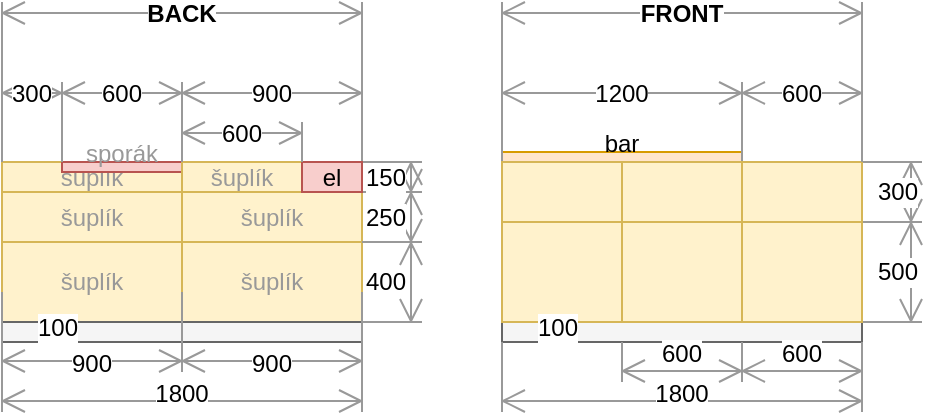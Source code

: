 <mxfile version="20.3.0" type="device" pages="2"><diagram id="vtQquzI4iVmjjQQ1tL-T" name="Page-1"><mxGraphModel dx="323" dy="188" grid="1" gridSize="10" guides="1" tooltips="1" connect="1" arrows="1" fold="1" page="1" pageScale="1" pageWidth="1600" pageHeight="900" math="0" shadow="0"><root><mxCell id="0"/><mxCell id="1" parent="0"/><mxCell id="2urZ8mg2sL26XIAETGLD-2" value="" style="rounded=0;whiteSpace=wrap;html=1;strokeColor=#666666;fillColor=#f5f5f5;fontColor=#333333;" parent="1" vertex="1"><mxGeometry x="390" y="160" width="180" height="90" as="geometry"/></mxCell><mxCell id="2urZ8mg2sL26XIAETGLD-14" value="šuplík" style="rounded=0;whiteSpace=wrap;html=1;fillColor=#fff2cc;strokeColor=#d6b656;fontColor=#999999;" parent="1" vertex="1"><mxGeometry x="390" y="160" width="90" height="15" as="geometry"/></mxCell><mxCell id="2urZ8mg2sL26XIAETGLD-17" value="šuplík" style="rounded=0;whiteSpace=wrap;html=1;fillColor=#fff2cc;strokeColor=#d6b656;fontColor=#999999;" parent="1" vertex="1"><mxGeometry x="480" y="200" width="90" height="40" as="geometry"/></mxCell><mxCell id="2urZ8mg2sL26XIAETGLD-9" value="šuplík" style="rounded=0;whiteSpace=wrap;html=1;fillColor=#fff2cc;strokeColor=#d6b656;fontColor=#999999;" parent="1" vertex="1"><mxGeometry x="390" y="200" width="90" height="40" as="geometry"/></mxCell><mxCell id="2urZ8mg2sL26XIAETGLD-11" value="" style="rounded=0;whiteSpace=wrap;html=1;strokeColor=#666666;fillColor=#f5f5f5;fontColor=#333333;" parent="1" vertex="1"><mxGeometry x="390" y="240" width="180" height="10" as="geometry"/></mxCell><mxCell id="2urZ8mg2sL26XIAETGLD-4" value="sporák" style="rounded=0;whiteSpace=wrap;html=1;fillColor=#f8cecc;strokeColor=#b85450;verticalAlign=bottom;fontColor=#999999;" parent="1" vertex="1"><mxGeometry x="420" y="160" width="60" height="5" as="geometry"/></mxCell><mxCell id="2urZ8mg2sL26XIAETGLD-6" value="" style="rounded=0;whiteSpace=wrap;html=1;fillColor=#fff2cc;strokeColor=#d6b656;" parent="1" vertex="1"><mxGeometry x="480" y="160" width="90" height="15" as="geometry"/></mxCell><mxCell id="2urZ8mg2sL26XIAETGLD-7" value="šuplík" style="rounded=0;whiteSpace=wrap;html=1;fillColor=#fff2cc;strokeColor=#d6b656;fontColor=#999999;" parent="1" vertex="1"><mxGeometry x="480" y="175" width="90" height="25" as="geometry"/></mxCell><mxCell id="2urZ8mg2sL26XIAETGLD-15" value="šuplík" style="rounded=0;whiteSpace=wrap;html=1;fillColor=#fff2cc;strokeColor=#d6b656;fontColor=#999999;" parent="1" vertex="1"><mxGeometry x="390" y="175" width="90" height="25" as="geometry"/></mxCell><mxCell id="2urZ8mg2sL26XIAETGLD-18" value="1800" style="shape=dimension;direction=east;whiteSpace=wrap;html=1;align=center;points=[];verticalAlign=bottom;spacingTop=-8;labelBackgroundColor=#ffffff;strokeColor=#999999;" parent="1" vertex="1"><mxGeometry x="390" y="250" width="180" height="35" as="geometry"/></mxCell><mxCell id="2urZ8mg2sL26XIAETGLD-10" value="100" style="shape=dimension;direction=south;whiteSpace=wrap;html=1;align=right;points=[];verticalAlign=middle;labelBackgroundColor=#ffffff;strokeColor=none;" parent="1" vertex="1"><mxGeometry x="390" y="235" width="40" height="15" as="geometry"/></mxCell><mxCell id="2urZ8mg2sL26XIAETGLD-20" value="900" style="shape=dimension;direction=west;whiteSpace=wrap;html=1;align=center;points=[];verticalAlign=top;spacingTop=-8;labelBackgroundColor=#ffffff;strokeColor=#999999;" parent="1" vertex="1"><mxGeometry x="480" y="120" width="90" height="40" as="geometry"/></mxCell><mxCell id="2urZ8mg2sL26XIAETGLD-21" value="300" style="shape=dimension;direction=west;whiteSpace=wrap;html=1;align=center;points=[];verticalAlign=top;spacingTop=-8;labelBackgroundColor=#ffffff;strokeColor=#999999;" parent="1" vertex="1"><mxGeometry x="390" y="120" width="30" height="40" as="geometry"/></mxCell><mxCell id="2urZ8mg2sL26XIAETGLD-22" value="600" style="shape=dimension;direction=west;whiteSpace=wrap;html=1;align=center;points=[];verticalAlign=top;spacingTop=-8;labelBackgroundColor=#ffffff;strokeColor=#999999;" parent="1" vertex="1"><mxGeometry x="420" y="120" width="60" height="40" as="geometry"/></mxCell><mxCell id="2urZ8mg2sL26XIAETGLD-23" value="400" style="shape=dimension;direction=north;whiteSpace=wrap;html=1;align=left;points=[];verticalAlign=middle;labelBackgroundColor=#ffffff;strokeColor=#999999;" parent="1" vertex="1"><mxGeometry x="570" y="200" width="30" height="40" as="geometry"/></mxCell><mxCell id="2urZ8mg2sL26XIAETGLD-24" value="250" style="shape=dimension;direction=north;whiteSpace=wrap;html=1;align=left;points=[];verticalAlign=middle;labelBackgroundColor=#ffffff;strokeColor=#999999;" parent="1" vertex="1"><mxGeometry x="570" y="175" width="30" height="25" as="geometry"/></mxCell><mxCell id="2urZ8mg2sL26XIAETGLD-25" value="150" style="shape=dimension;direction=north;whiteSpace=wrap;html=1;align=left;points=[];verticalAlign=middle;labelBackgroundColor=#ffffff;strokeColor=#999999;" parent="1" vertex="1"><mxGeometry x="570" y="160" width="30" height="15" as="geometry"/></mxCell><mxCell id="2urZ8mg2sL26XIAETGLD-26" value="BACK" style="shape=dimension;direction=west;whiteSpace=wrap;html=1;align=center;points=[];verticalAlign=top;spacingTop=-8;labelBackgroundColor=#ffffff;strokeColor=#999999;fontStyle=1" parent="1" vertex="1"><mxGeometry x="390" y="80" width="180" height="40" as="geometry"/></mxCell><mxCell id="2urZ8mg2sL26XIAETGLD-27" value="" style="rounded=0;whiteSpace=wrap;html=1;strokeColor=#666666;fillColor=#f5f5f5;fontColor=#333333;" parent="1" vertex="1"><mxGeometry x="640" y="160" width="180" height="90" as="geometry"/></mxCell><mxCell id="2urZ8mg2sL26XIAETGLD-32" value="" style="rounded=0;whiteSpace=wrap;html=1;strokeColor=#666666;fillColor=#f5f5f5;fontColor=#333333;" parent="1" vertex="1"><mxGeometry x="640" y="240" width="180" height="10" as="geometry"/></mxCell><mxCell id="2urZ8mg2sL26XIAETGLD-38" value="1800" style="shape=dimension;direction=east;whiteSpace=wrap;html=1;align=center;points=[];verticalAlign=bottom;spacingTop=-8;labelBackgroundColor=#ffffff;strokeColor=#999999;" parent="1" vertex="1"><mxGeometry x="640" y="250" width="180" height="35" as="geometry"/></mxCell><mxCell id="2urZ8mg2sL26XIAETGLD-40" value="600" style="shape=dimension;direction=east;whiteSpace=wrap;html=1;align=center;points=[];verticalAlign=top;spacingTop=-8;labelBackgroundColor=#ffffff;strokeColor=#999999;" parent="1" vertex="1"><mxGeometry x="700" y="250" width="60" height="20" as="geometry"/></mxCell><mxCell id="2urZ8mg2sL26XIAETGLD-43" value="500" style="shape=dimension;direction=north;whiteSpace=wrap;html=1;align=right;points=[];verticalAlign=middle;labelBackgroundColor=#ffffff;strokeColor=#999999;" parent="1" vertex="1"><mxGeometry x="810" y="190" width="40" height="50" as="geometry"/></mxCell><mxCell id="2urZ8mg2sL26XIAETGLD-44" value="300" style="shape=dimension;direction=north;whiteSpace=wrap;html=1;align=right;points=[];verticalAlign=middle;labelBackgroundColor=#ffffff;strokeColor=#999999;" parent="1" vertex="1"><mxGeometry x="820" y="160" width="30" height="30" as="geometry"/></mxCell><mxCell id="2urZ8mg2sL26XIAETGLD-46" value="FRONT" style="shape=dimension;direction=west;whiteSpace=wrap;html=1;align=center;points=[];verticalAlign=top;spacingTop=-8;labelBackgroundColor=#ffffff;strokeColor=#999999;fontStyle=1" parent="1" vertex="1"><mxGeometry x="640" y="80" width="180" height="40" as="geometry"/></mxCell><mxCell id="2urZ8mg2sL26XIAETGLD-47" value="" style="rounded=0;whiteSpace=wrap;html=1;fillColor=#fff2cc;strokeColor=#d6b656;" parent="1" vertex="1"><mxGeometry x="700" y="190" width="60" height="50" as="geometry"/></mxCell><mxCell id="2urZ8mg2sL26XIAETGLD-48" value="bar" style="rounded=0;whiteSpace=wrap;html=1;fillColor=#ffe6cc;strokeColor=#d79b00;verticalAlign=bottom;" parent="1" vertex="1"><mxGeometry x="640" y="155" width="120" height="5" as="geometry"/></mxCell><mxCell id="2urZ8mg2sL26XIAETGLD-50" value="" style="rounded=0;whiteSpace=wrap;html=1;fillColor=#fff2cc;strokeColor=#d6b656;" parent="1" vertex="1"><mxGeometry x="760" y="190" width="60" height="50" as="geometry"/></mxCell><mxCell id="2urZ8mg2sL26XIAETGLD-51" value="" style="rounded=0;whiteSpace=wrap;html=1;fillColor=#fff2cc;strokeColor=#d6b656;" parent="1" vertex="1"><mxGeometry x="760" y="160" width="60" height="30" as="geometry"/></mxCell><mxCell id="2urZ8mg2sL26XIAETGLD-53" value="1200" style="shape=dimension;direction=west;whiteSpace=wrap;html=1;align=center;points=[];verticalAlign=top;spacingTop=-8;labelBackgroundColor=#ffffff;strokeColor=#999999;" parent="1" vertex="1"><mxGeometry x="640" y="120" width="120" height="40" as="geometry"/></mxCell><mxCell id="2urZ8mg2sL26XIAETGLD-54" value="600" style="shape=dimension;direction=west;whiteSpace=wrap;html=1;align=center;points=[];verticalAlign=top;spacingTop=-8;labelBackgroundColor=#ffffff;strokeColor=#999999;" parent="1" vertex="1"><mxGeometry x="760" y="120" width="60" height="40" as="geometry"/></mxCell><mxCell id="2urZ8mg2sL26XIAETGLD-57" value="" style="rounded=0;whiteSpace=wrap;html=1;fillColor=#fff2cc;strokeColor=#d6b656;" parent="1" vertex="1"><mxGeometry x="700" y="160" width="60" height="30" as="geometry"/></mxCell><mxCell id="2urZ8mg2sL26XIAETGLD-58" value="600" style="shape=dimension;direction=east;whiteSpace=wrap;html=1;align=center;points=[];verticalAlign=top;spacingTop=-8;labelBackgroundColor=#ffffff;strokeColor=#999999;" parent="1" vertex="1"><mxGeometry x="760" y="250" width="60" height="20" as="geometry"/></mxCell><mxCell id="kspM_XgKw-Lj2Eqy4FfD-1" value="" style="rounded=0;whiteSpace=wrap;html=1;fillColor=#fff2cc;strokeColor=#d6b656;" parent="1" vertex="1"><mxGeometry x="640" y="190" width="60" height="50" as="geometry"/></mxCell><mxCell id="kspM_XgKw-Lj2Eqy4FfD-2" value="" style="rounded=0;whiteSpace=wrap;html=1;fillColor=#fff2cc;strokeColor=#d6b656;" parent="1" vertex="1"><mxGeometry x="640" y="160" width="60" height="30" as="geometry"/></mxCell><mxCell id="2urZ8mg2sL26XIAETGLD-39" value="100" style="shape=dimension;direction=south;whiteSpace=wrap;html=1;align=right;points=[];verticalAlign=middle;labelBackgroundColor=#ffffff;strokeColor=none;" parent="1" vertex="1"><mxGeometry x="640" y="235" width="40" height="15" as="geometry"/></mxCell><mxCell id="nu5nysBsOnQuixbWcvyn-1" value="šuplík" style="rounded=0;whiteSpace=wrap;html=1;fillColor=#fff2cc;strokeColor=#d6b656;fontColor=#999999;" parent="1" vertex="1"><mxGeometry x="480" y="160" width="60" height="15" as="geometry"/></mxCell><mxCell id="nu5nysBsOnQuixbWcvyn-2" value="el" style="rounded=0;whiteSpace=wrap;html=1;fillColor=#f8cecc;strokeColor=#b85450;" parent="1" vertex="1"><mxGeometry x="540" y="160" width="30" height="15" as="geometry"/></mxCell><mxCell id="nu5nysBsOnQuixbWcvyn-3" value="900" style="shape=dimension;whiteSpace=wrap;html=1;align=center;points=[];verticalAlign=bottom;spacingBottom=-5;labelBackgroundColor=#ffffff;strokeColor=#999999;" parent="1" vertex="1"><mxGeometry x="390" y="225" width="90" height="40" as="geometry"/></mxCell><mxCell id="nu5nysBsOnQuixbWcvyn-4" value="900" style="shape=dimension;whiteSpace=wrap;html=1;align=center;points=[];verticalAlign=bottom;spacingBottom=-5;labelBackgroundColor=#ffffff;strokeColor=#999999;" parent="1" vertex="1"><mxGeometry x="480" y="225" width="90" height="40" as="geometry"/></mxCell><mxCell id="oMPg2VMuI17BbP_SHTdm-1" value="600" style="shape=dimension;direction=west;whiteSpace=wrap;html=1;align=center;points=[];verticalAlign=top;spacingTop=-8;labelBackgroundColor=#ffffff;strokeColor=#999999;" vertex="1" parent="1"><mxGeometry x="480" y="140" width="60" height="20" as="geometry"/></mxCell></root></mxGraphModel></diagram><diagram id="L5rBSp7bRoq4z7UORKjj" name="Page-2"><mxGraphModel dx="1408" dy="843" grid="1" gridSize="10" guides="1" tooltips="1" connect="1" arrows="1" fold="1" page="1" pageScale="1" pageWidth="1600" pageHeight="900" math="0" shadow="0"><root><mxCell id="0"/><mxCell id="1" parent="0"/><mxCell id="6nWhJLg8qDBigDTSz36S-1" value="" style="rounded=0;whiteSpace=wrap;html=1;fillColor=#f5f5f5;fontColor=#333333;strokeColor=#666666;" vertex="1" parent="1"><mxGeometry x="290" y="290" width="320" height="160" as="geometry"/></mxCell><mxCell id="6nWhJLg8qDBigDTSz36S-2" value="" style="rounded=0;whiteSpace=wrap;html=1;fillColor=#f5f5f5;fontColor=#333333;strokeColor=#666666;" vertex="1" parent="1"><mxGeometry x="290" y="110" width="320" height="160" as="geometry"/></mxCell><mxCell id="6nWhJLg8qDBigDTSz36S-3" value="" style="rounded=0;whiteSpace=wrap;html=1;fillColor=#fff2cc;strokeColor=#d6b656;" vertex="1" parent="1"><mxGeometry x="290" y="110" width="180" height="120" as="geometry"/></mxCell><mxCell id="6nWhJLg8qDBigDTSz36S-4" value="" style="rounded=0;whiteSpace=wrap;html=1;fillColor=#fff2cc;strokeColor=#d6b656;" vertex="1" parent="1"><mxGeometry x="289" y="289" width="240" height="65" as="geometry"/></mxCell><mxCell id="6nWhJLg8qDBigDTSz36S-5" value="" style="rounded=0;whiteSpace=wrap;html=1;fillColor=#fff2cc;strokeColor=#d6b656;" vertex="1" parent="1"><mxGeometry x="291" y="355" width="240" height="55" as="geometry"/></mxCell><mxCell id="6nWhJLg8qDBigDTSz36S-6" value="" style="rounded=0;whiteSpace=wrap;html=1;fillColor=#fff2cc;strokeColor=#d6b656;direction=south;" vertex="1" parent="1"><mxGeometry x="480" y="110" width="35" height="152" as="geometry"/></mxCell><mxCell id="6nWhJLg8qDBigDTSz36S-7" value="" style="rounded=0;whiteSpace=wrap;html=1;fillColor=#fff2cc;strokeColor=#d6b656;direction=south;" vertex="1" parent="1"><mxGeometry x="525" y="110" width="35" height="152" as="geometry"/></mxCell><mxCell id="6nWhJLg8qDBigDTSz36S-8" value="" style="rounded=0;whiteSpace=wrap;html=1;fillColor=#fff2cc;strokeColor=#d6b656;direction=south;" vertex="1" parent="1"><mxGeometry x="568" y="110" width="35" height="152" as="geometry"/></mxCell><mxCell id="6nWhJLg8qDBigDTSz36S-9" value="" style="rounded=0;whiteSpace=wrap;html=1;fillColor=#fff2cc;strokeColor=#d6b656;direction=south;" vertex="1" parent="1"><mxGeometry x="533" y="290" width="35" height="152" as="geometry"/></mxCell><mxCell id="6nWhJLg8qDBigDTSz36S-10" value="" style="rounded=0;whiteSpace=wrap;html=1;fillColor=#fff2cc;strokeColor=#d6b656;direction=south;" vertex="1" parent="1"><mxGeometry x="572" y="290" width="35" height="152" as="geometry"/></mxCell></root></mxGraphModel></diagram></mxfile>